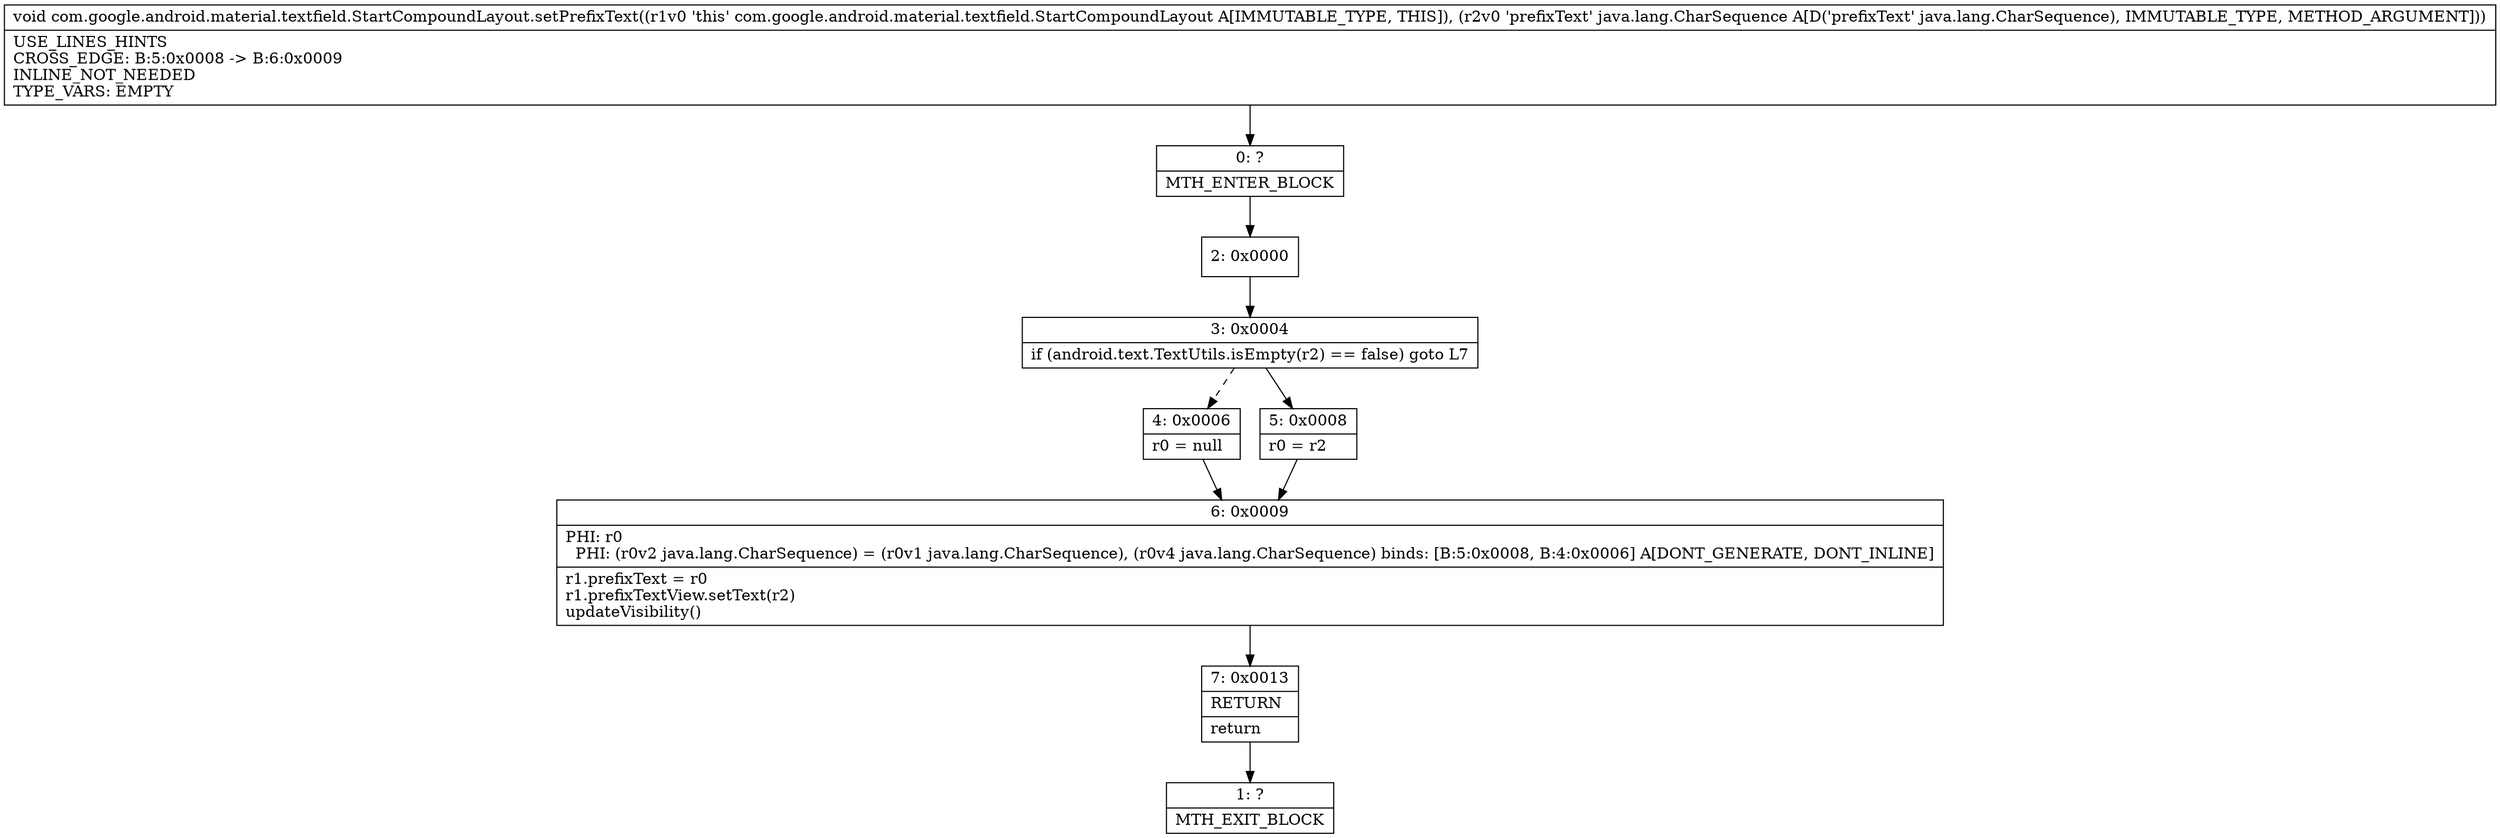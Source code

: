 digraph "CFG forcom.google.android.material.textfield.StartCompoundLayout.setPrefixText(Ljava\/lang\/CharSequence;)V" {
Node_0 [shape=record,label="{0\:\ ?|MTH_ENTER_BLOCK\l}"];
Node_2 [shape=record,label="{2\:\ 0x0000}"];
Node_3 [shape=record,label="{3\:\ 0x0004|if (android.text.TextUtils.isEmpty(r2) == false) goto L7\l}"];
Node_4 [shape=record,label="{4\:\ 0x0006|r0 = null\l}"];
Node_6 [shape=record,label="{6\:\ 0x0009|PHI: r0 \l  PHI: (r0v2 java.lang.CharSequence) = (r0v1 java.lang.CharSequence), (r0v4 java.lang.CharSequence) binds: [B:5:0x0008, B:4:0x0006] A[DONT_GENERATE, DONT_INLINE]\l|r1.prefixText = r0\lr1.prefixTextView.setText(r2)\lupdateVisibility()\l}"];
Node_7 [shape=record,label="{7\:\ 0x0013|RETURN\l|return\l}"];
Node_1 [shape=record,label="{1\:\ ?|MTH_EXIT_BLOCK\l}"];
Node_5 [shape=record,label="{5\:\ 0x0008|r0 = r2\l}"];
MethodNode[shape=record,label="{void com.google.android.material.textfield.StartCompoundLayout.setPrefixText((r1v0 'this' com.google.android.material.textfield.StartCompoundLayout A[IMMUTABLE_TYPE, THIS]), (r2v0 'prefixText' java.lang.CharSequence A[D('prefixText' java.lang.CharSequence), IMMUTABLE_TYPE, METHOD_ARGUMENT]))  | USE_LINES_HINTS\lCROSS_EDGE: B:5:0x0008 \-\> B:6:0x0009\lINLINE_NOT_NEEDED\lTYPE_VARS: EMPTY\l}"];
MethodNode -> Node_0;Node_0 -> Node_2;
Node_2 -> Node_3;
Node_3 -> Node_4[style=dashed];
Node_3 -> Node_5;
Node_4 -> Node_6;
Node_6 -> Node_7;
Node_7 -> Node_1;
Node_5 -> Node_6;
}

